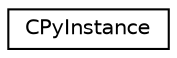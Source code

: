 digraph "Graphical Class Hierarchy"
{
 // LATEX_PDF_SIZE
  edge [fontname="Helvetica",fontsize="10",labelfontname="Helvetica",labelfontsize="10"];
  node [fontname="Helvetica",fontsize="10",shape=record];
  rankdir="LR";
  Node0 [label="CPyInstance",height=0.2,width=0.4,color="black", fillcolor="white", style="filled",URL="$classCPyInstance.html",tooltip=" "];
}
